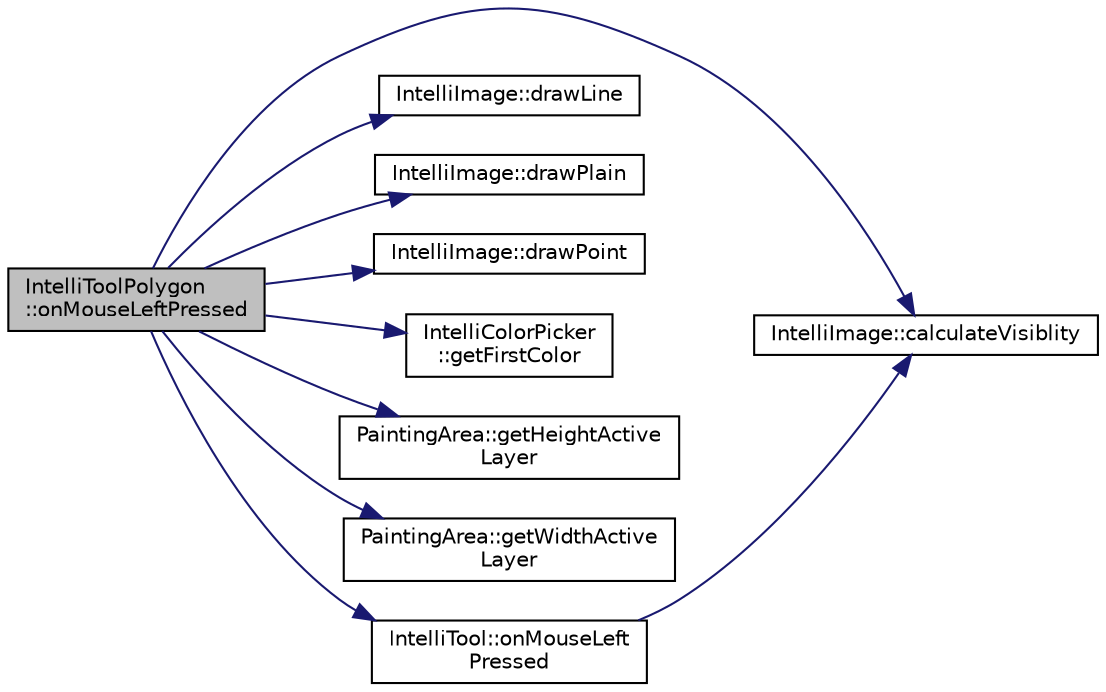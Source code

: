 digraph "IntelliToolPolygon::onMouseLeftPressed"
{
 // LATEX_PDF_SIZE
  edge [fontname="Helvetica",fontsize="10",labelfontname="Helvetica",labelfontsize="10"];
  node [fontname="Helvetica",fontsize="10",shape=record];
  rankdir="LR";
  Node1 [label="IntelliToolPolygon\l::onMouseLeftPressed",height=0.2,width=0.4,color="black", fillcolor="grey75", style="filled", fontcolor="black",tooltip="A function managing the left click Pressed of a Mouse. Resetting the current draw...."];
  Node1 -> Node2 [color="midnightblue",fontsize="10",style="solid",fontname="Helvetica"];
  Node2 [label="IntelliImage::calculateVisiblity",height=0.2,width=0.4,color="black", fillcolor="white", style="filled",URL="$class_intelli_image.html#aebbced93f4744fad81b7f141b21f4ab2",tooltip="An abstract function that calculates the visiblity of the Image data if needed."];
  Node1 -> Node3 [color="midnightblue",fontsize="10",style="solid",fontname="Helvetica"];
  Node3 [label="IntelliImage::drawLine",height=0.2,width=0.4,color="black", fillcolor="white", style="filled",URL="$class_intelli_image.html#af8eddbd9aa54c8d37590d1d4bf8dce31",tooltip="A function that draws A Line between two given Points in a given color."];
  Node1 -> Node4 [color="midnightblue",fontsize="10",style="solid",fontname="Helvetica"];
  Node4 [label="IntelliImage::drawPlain",height=0.2,width=0.4,color="black", fillcolor="white", style="filled",URL="$class_intelli_image.html#a6be622810dc2bc756054bb5769becb06",tooltip="A function that clears the whole image in a given Color."];
  Node1 -> Node5 [color="midnightblue",fontsize="10",style="solid",fontname="Helvetica"];
  Node5 [label="IntelliImage::drawPoint",height=0.2,width=0.4,color="black", fillcolor="white", style="filled",URL="$class_intelli_image.html#a2e787f1b333b59401643936ebb3dcfe1",tooltip="A."];
  Node1 -> Node6 [color="midnightblue",fontsize="10",style="solid",fontname="Helvetica"];
  Node6 [label="IntelliColorPicker\l::getFirstColor",height=0.2,width=0.4,color="black", fillcolor="white", style="filled",URL="$class_intelli_color_picker.html#aae2eb27b928fe9388b9398b0556303b7",tooltip="A function to read the primary selected color."];
  Node1 -> Node7 [color="midnightblue",fontsize="10",style="solid",fontname="Helvetica"];
  Node7 [label="PaintingArea::getHeightActive\lLayer",height=0.2,width=0.4,color="black", fillcolor="white", style="filled",URL="$class_painting_area.html#a1511a534e206089fff1d325e7ec7a8eb",tooltip=" "];
  Node1 -> Node8 [color="midnightblue",fontsize="10",style="solid",fontname="Helvetica"];
  Node8 [label="PaintingArea::getWidthActive\lLayer",height=0.2,width=0.4,color="black", fillcolor="white", style="filled",URL="$class_painting_area.html#a427c5fc26480c7ae80b3480e85510bda",tooltip=" "];
  Node1 -> Node9 [color="midnightblue",fontsize="10",style="solid",fontname="Helvetica"];
  Node9 [label="IntelliTool::onMouseLeft\lPressed",height=0.2,width=0.4,color="black", fillcolor="white", style="filled",URL="$class_intelli_tool.html#a34b7ef1dde96b94a0ce450a25ae1778c",tooltip="A function managing the left click Pressed of a Mouse. Resetting the current draw...."];
  Node9 -> Node2 [color="midnightblue",fontsize="10",style="solid",fontname="Helvetica"];
}
